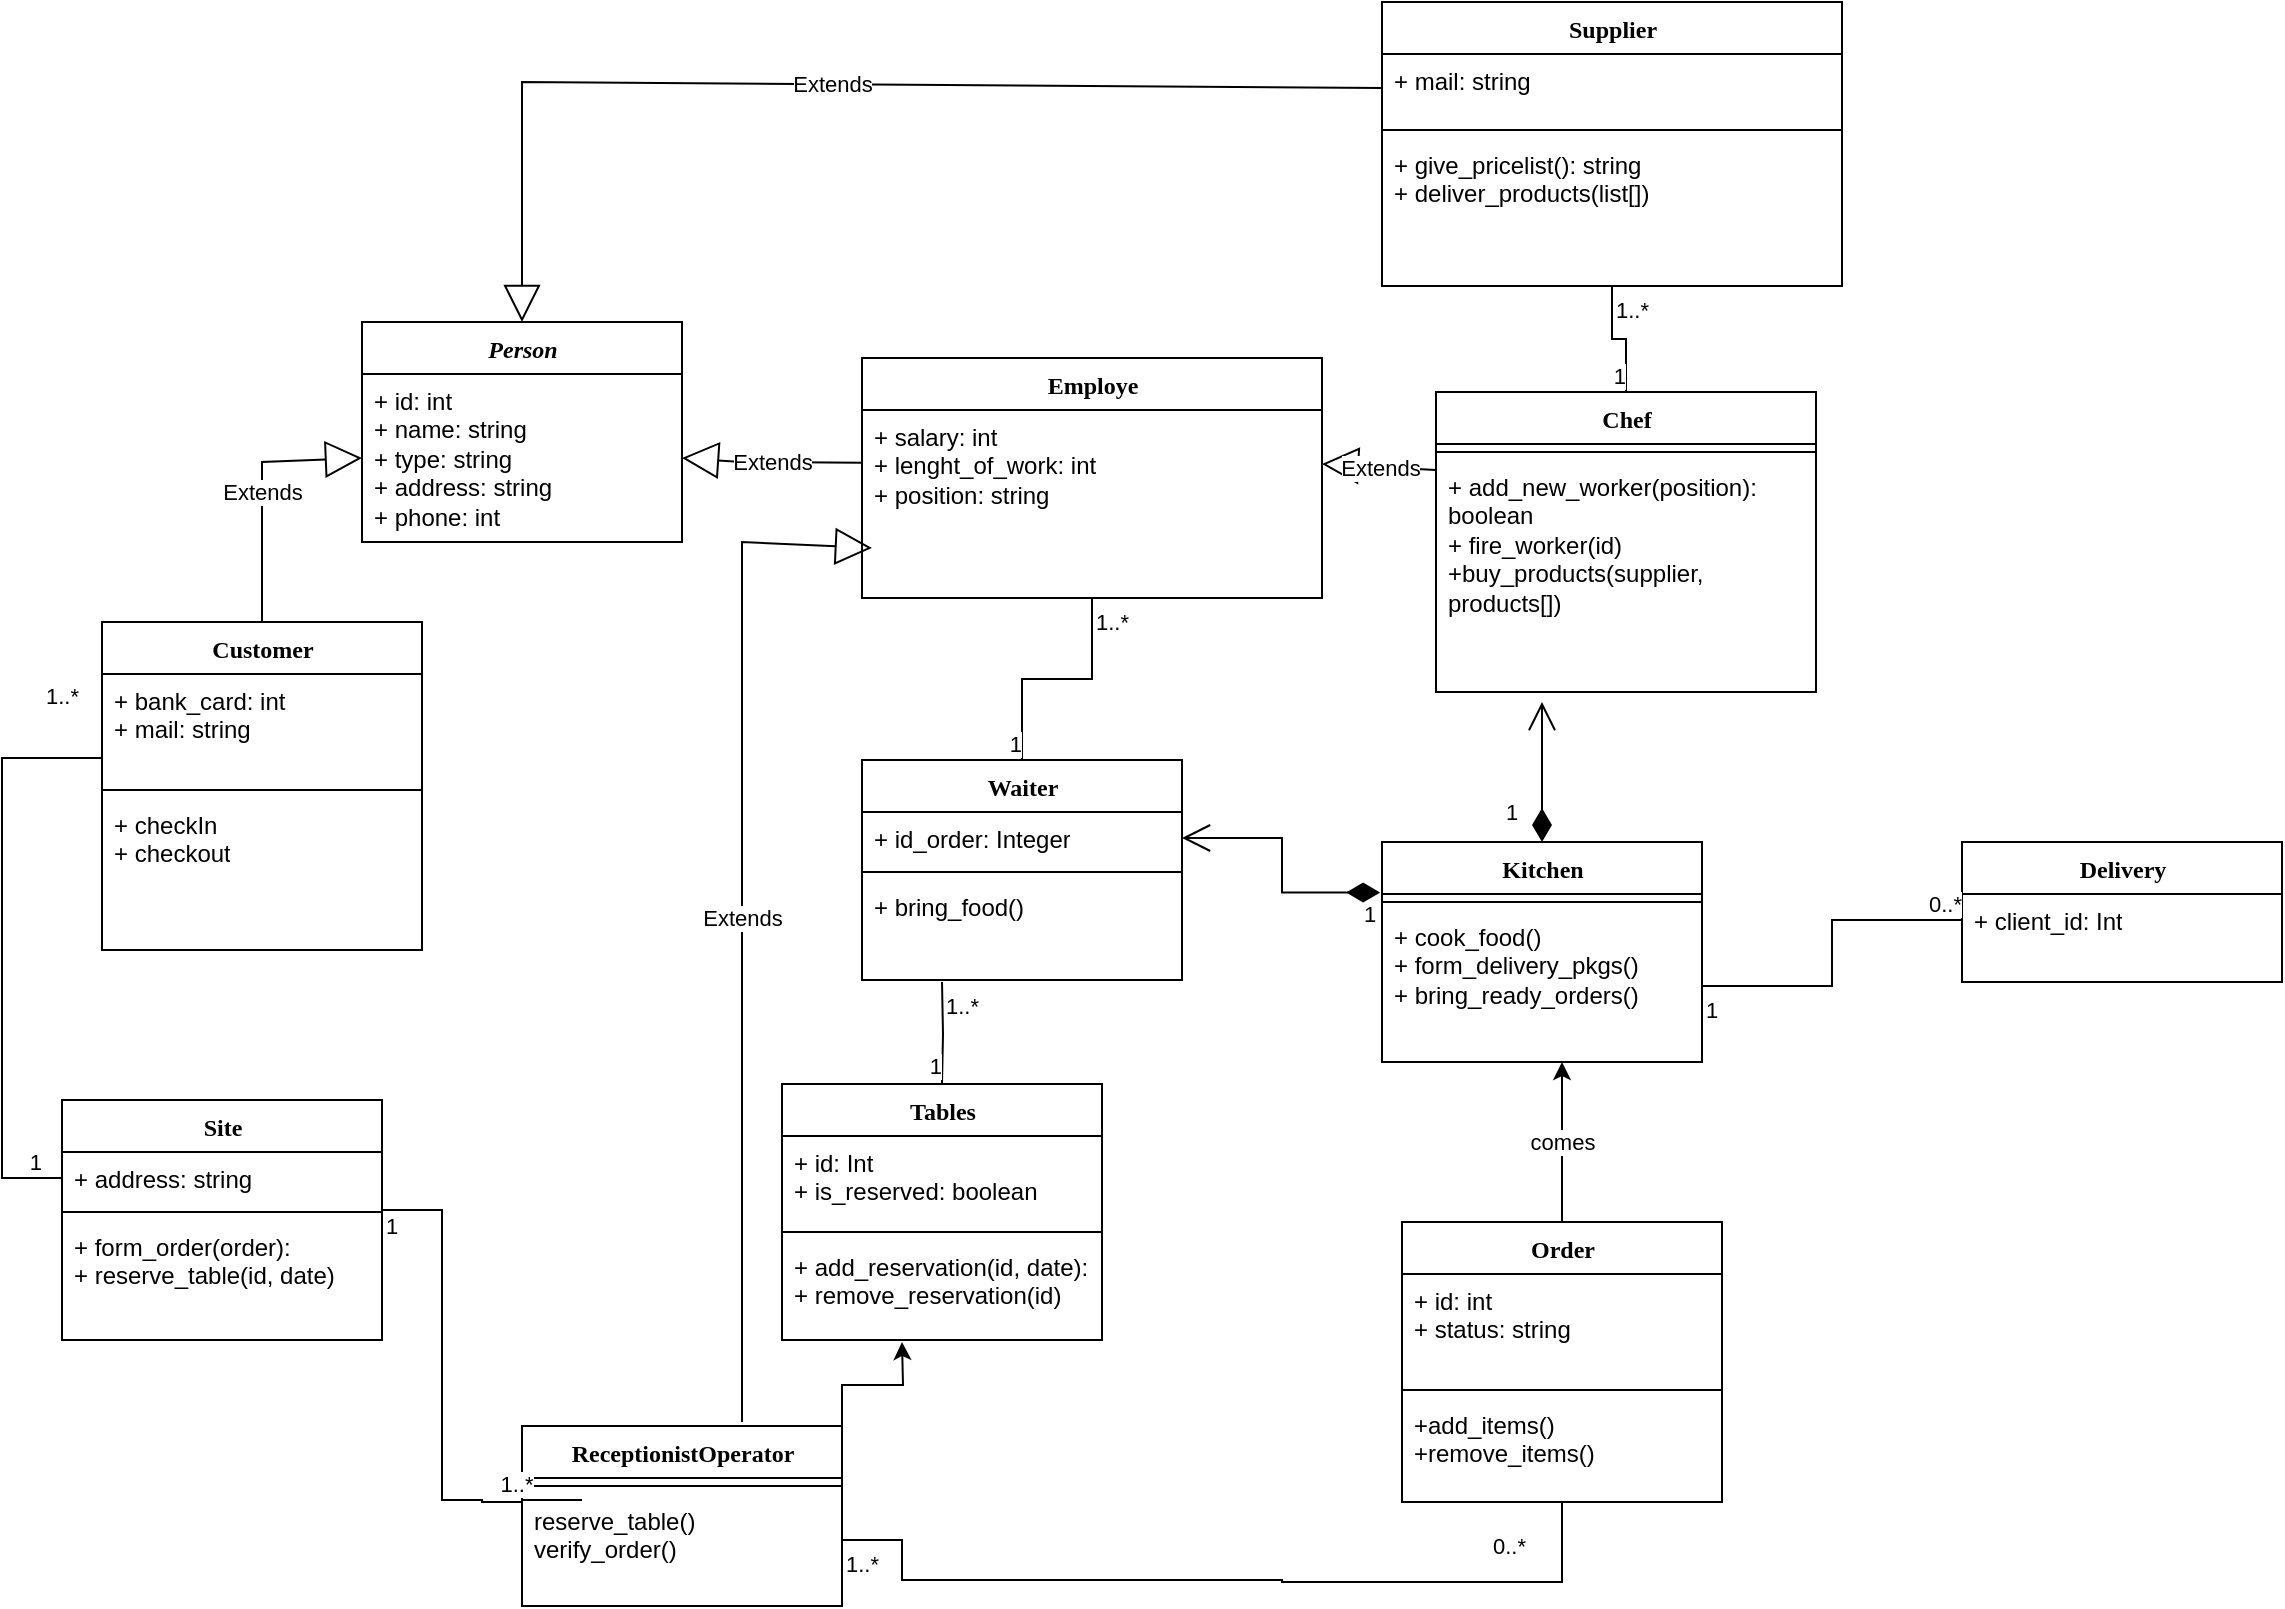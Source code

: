 <mxfile version="17.4.2" type="device"><diagram name="Page-1" id="9f46799a-70d6-7492-0946-bef42562c5a5"><mxGraphModel dx="3213" dy="2668" grid="1" gridSize="10" guides="1" tooltips="1" connect="1" arrows="1" fold="1" page="1" pageScale="1" pageWidth="1600" pageHeight="900" background="none" math="0" shadow="0"><root><mxCell id="0"/><mxCell id="1" parent="0"/><mxCell id="rAP77F7XQPA2MM8IyfoZ-177" style="edgeStyle=orthogonalEdgeStyle;rounded=0;orthogonalLoop=1;jettySize=auto;html=1;exitX=1;exitY=0;exitDx=0;exitDy=0;" edge="1" parent="1" source="rAP77F7XQPA2MM8IyfoZ-29"><mxGeometry relative="1" as="geometry"><mxPoint x="360" y="-800" as="targetPoint"/></mxGeometry></mxCell><mxCell id="rAP77F7XQPA2MM8IyfoZ-29" value="ReceptionistOperator" style="swimlane;html=1;fontStyle=1;align=center;verticalAlign=top;childLayout=stackLayout;horizontal=1;startSize=26;horizontalStack=0;resizeParent=1;resizeLast=0;collapsible=1;marginBottom=0;swimlaneFillColor=#ffffff;rounded=0;shadow=0;comic=0;labelBackgroundColor=none;strokeWidth=1;fillColor=none;fontFamily=Verdana;fontSize=12" vertex="1" parent="1"><mxGeometry x="170" y="-758" width="160" height="90" as="geometry"/></mxCell><mxCell id="rAP77F7XQPA2MM8IyfoZ-31" value="" style="line;html=1;strokeWidth=1;fillColor=none;align=left;verticalAlign=middle;spacingTop=-1;spacingLeft=3;spacingRight=3;rotatable=0;labelPosition=right;points=[];portConstraint=eastwest;" vertex="1" parent="rAP77F7XQPA2MM8IyfoZ-29"><mxGeometry y="26" width="160" height="8" as="geometry"/></mxCell><mxCell id="rAP77F7XQPA2MM8IyfoZ-32" value="&lt;div&gt;reserve_table()&lt;/div&gt;&lt;div&gt;verify_order()&lt;br&gt;&lt;/div&gt;" style="text;html=1;strokeColor=none;fillColor=none;align=left;verticalAlign=top;spacingLeft=4;spacingRight=4;whiteSpace=wrap;overflow=hidden;rotatable=0;points=[[0,0.5],[1,0.5]];portConstraint=eastwest;" vertex="1" parent="rAP77F7XQPA2MM8IyfoZ-29"><mxGeometry y="34" width="160" height="46" as="geometry"/></mxCell><mxCell id="rAP77F7XQPA2MM8IyfoZ-176" value="comes " style="edgeStyle=orthogonalEdgeStyle;rounded=0;orthogonalLoop=1;jettySize=auto;html=1;exitX=0.5;exitY=0;exitDx=0;exitDy=0;" edge="1" parent="1" source="rAP77F7XQPA2MM8IyfoZ-37"><mxGeometry relative="1" as="geometry"><mxPoint x="690" y="-940" as="targetPoint"/></mxGeometry></mxCell><mxCell id="rAP77F7XQPA2MM8IyfoZ-37" value="Order" style="swimlane;html=1;fontStyle=1;align=center;verticalAlign=top;childLayout=stackLayout;horizontal=1;startSize=26;horizontalStack=0;resizeParent=1;resizeLast=0;collapsible=1;marginBottom=0;swimlaneFillColor=#ffffff;rounded=0;shadow=0;comic=0;labelBackgroundColor=none;strokeWidth=1;fillColor=none;fontFamily=Verdana;fontSize=12" vertex="1" parent="1"><mxGeometry x="610" y="-860" width="160" height="140" as="geometry"/></mxCell><mxCell id="rAP77F7XQPA2MM8IyfoZ-38" value="&lt;div&gt;+ id: int&lt;br&gt;&lt;/div&gt;&lt;div&gt;+ status: string&lt;br&gt;&lt;/div&gt;&lt;div&gt;&lt;br&gt;&lt;/div&gt;" style="text;html=1;strokeColor=none;fillColor=none;align=left;verticalAlign=top;spacingLeft=4;spacingRight=4;whiteSpace=wrap;overflow=hidden;rotatable=0;points=[[0,0.5],[1,0.5]];portConstraint=eastwest;" vertex="1" parent="rAP77F7XQPA2MM8IyfoZ-37"><mxGeometry y="26" width="160" height="54" as="geometry"/></mxCell><mxCell id="rAP77F7XQPA2MM8IyfoZ-39" value="" style="line;html=1;strokeWidth=1;fillColor=none;align=left;verticalAlign=middle;spacingTop=-1;spacingLeft=3;spacingRight=3;rotatable=0;labelPosition=right;points=[];portConstraint=eastwest;" vertex="1" parent="rAP77F7XQPA2MM8IyfoZ-37"><mxGeometry y="80" width="160" height="8" as="geometry"/></mxCell><mxCell id="rAP77F7XQPA2MM8IyfoZ-40" value="&lt;div&gt;+add_items()&lt;/div&gt;&lt;div&gt;+remove_items()&lt;br&gt;&lt;/div&gt;" style="text;html=1;strokeColor=none;fillColor=none;align=left;verticalAlign=top;spacingLeft=4;spacingRight=4;whiteSpace=wrap;overflow=hidden;rotatable=0;points=[[0,0.5],[1,0.5]];portConstraint=eastwest;" vertex="1" parent="rAP77F7XQPA2MM8IyfoZ-37"><mxGeometry y="88" width="160" height="42" as="geometry"/></mxCell><mxCell id="rAP77F7XQPA2MM8IyfoZ-41" value="Customer" style="swimlane;html=1;fontStyle=1;align=center;verticalAlign=top;childLayout=stackLayout;horizontal=1;startSize=26;horizontalStack=0;resizeParent=1;resizeLast=0;collapsible=1;marginBottom=0;swimlaneFillColor=#ffffff;rounded=0;shadow=0;comic=0;labelBackgroundColor=none;strokeWidth=1;fillColor=none;fontFamily=Verdana;fontSize=12" vertex="1" parent="1"><mxGeometry x="-40" y="-1160" width="160" height="164" as="geometry"/></mxCell><mxCell id="rAP77F7XQPA2MM8IyfoZ-42" value="&lt;div&gt;+ bank_card: int&lt;br&gt;&lt;/div&gt;&lt;div&gt;+ mail: string&lt;/div&gt;&lt;div&gt;&lt;br&gt;&lt;/div&gt;&lt;div&gt;&lt;br&gt;&lt;/div&gt;" style="text;html=1;strokeColor=none;fillColor=none;align=left;verticalAlign=top;spacingLeft=4;spacingRight=4;whiteSpace=wrap;overflow=hidden;rotatable=0;points=[[0,0.5],[1,0.5]];portConstraint=eastwest;" vertex="1" parent="rAP77F7XQPA2MM8IyfoZ-41"><mxGeometry y="26" width="160" height="54" as="geometry"/></mxCell><mxCell id="rAP77F7XQPA2MM8IyfoZ-43" value="" style="line;html=1;strokeWidth=1;fillColor=none;align=left;verticalAlign=middle;spacingTop=-1;spacingLeft=3;spacingRight=3;rotatable=0;labelPosition=right;points=[];portConstraint=eastwest;" vertex="1" parent="rAP77F7XQPA2MM8IyfoZ-41"><mxGeometry y="80" width="160" height="8" as="geometry"/></mxCell><mxCell id="rAP77F7XQPA2MM8IyfoZ-44" value="&lt;div&gt;+ checkIn&lt;/div&gt;&lt;div&gt;+ checkout&lt;br&gt;&lt;/div&gt;" style="text;html=1;strokeColor=none;fillColor=none;align=left;verticalAlign=top;spacingLeft=4;spacingRight=4;whiteSpace=wrap;overflow=hidden;rotatable=0;points=[[0,0.5],[1,0.5]];portConstraint=eastwest;" vertex="1" parent="rAP77F7XQPA2MM8IyfoZ-41"><mxGeometry y="88" width="160" height="72" as="geometry"/></mxCell><mxCell id="rAP77F7XQPA2MM8IyfoZ-45" value="&lt;div&gt;Site&lt;/div&gt;&lt;div&gt;&lt;br&gt;&lt;/div&gt;" style="swimlane;html=1;fontStyle=1;align=center;verticalAlign=top;childLayout=stackLayout;horizontal=1;startSize=26;horizontalStack=0;resizeParent=1;resizeLast=0;collapsible=1;marginBottom=0;swimlaneFillColor=#ffffff;rounded=0;shadow=0;comic=0;labelBackgroundColor=none;strokeWidth=1;fillColor=none;fontFamily=Verdana;fontSize=12" vertex="1" parent="1"><mxGeometry x="-60" y="-921" width="160" height="120" as="geometry"/></mxCell><mxCell id="rAP77F7XQPA2MM8IyfoZ-46" value="&lt;div&gt;+ address: string&lt;/div&gt;&lt;div&gt;&lt;br&gt;&lt;/div&gt;&lt;div&gt;&lt;br&gt;&lt;/div&gt;" style="text;html=1;strokeColor=none;fillColor=none;align=left;verticalAlign=top;spacingLeft=4;spacingRight=4;whiteSpace=wrap;overflow=hidden;rotatable=0;points=[[0,0.5],[1,0.5]];portConstraint=eastwest;" vertex="1" parent="rAP77F7XQPA2MM8IyfoZ-45"><mxGeometry y="26" width="160" height="26" as="geometry"/></mxCell><mxCell id="rAP77F7XQPA2MM8IyfoZ-47" value="" style="line;html=1;strokeWidth=1;fillColor=none;align=left;verticalAlign=middle;spacingTop=-1;spacingLeft=3;spacingRight=3;rotatable=0;labelPosition=right;points=[];portConstraint=eastwest;" vertex="1" parent="rAP77F7XQPA2MM8IyfoZ-45"><mxGeometry y="52" width="160" height="8" as="geometry"/></mxCell><mxCell id="rAP77F7XQPA2MM8IyfoZ-48" value="&lt;div&gt;+ form_order(order):&lt;/div&gt;&lt;div&gt;+ reserve_table(id, date)&lt;br&gt;&lt;/div&gt;" style="text;html=1;strokeColor=none;fillColor=none;align=left;verticalAlign=top;spacingLeft=4;spacingRight=4;whiteSpace=wrap;overflow=hidden;rotatable=0;points=[[0,0.5],[1,0.5]];portConstraint=eastwest;" vertex="1" parent="rAP77F7XQPA2MM8IyfoZ-45"><mxGeometry y="60" width="160" height="50" as="geometry"/></mxCell><mxCell id="rAP77F7XQPA2MM8IyfoZ-49" value="Tables" style="swimlane;html=1;fontStyle=1;align=center;verticalAlign=top;childLayout=stackLayout;horizontal=1;startSize=26;horizontalStack=0;resizeParent=1;resizeLast=0;collapsible=1;marginBottom=0;swimlaneFillColor=#ffffff;rounded=0;shadow=0;comic=0;labelBackgroundColor=none;strokeWidth=1;fillColor=none;fontFamily=Verdana;fontSize=12" vertex="1" parent="1"><mxGeometry x="300" y="-929" width="160" height="128" as="geometry"/></mxCell><mxCell id="rAP77F7XQPA2MM8IyfoZ-50" value="&lt;div&gt;+ id: Int&lt;/div&gt;&lt;div&gt;+ is_reserved: boolean&lt;br&gt;&lt;/div&gt;&lt;div&gt;&lt;br&gt;&lt;/div&gt;&lt;div&gt;&lt;br&gt;&lt;/div&gt;" style="text;html=1;strokeColor=none;fillColor=none;align=left;verticalAlign=top;spacingLeft=4;spacingRight=4;whiteSpace=wrap;overflow=hidden;rotatable=0;points=[[0,0.5],[1,0.5]];portConstraint=eastwest;" vertex="1" parent="rAP77F7XQPA2MM8IyfoZ-49"><mxGeometry y="26" width="160" height="44" as="geometry"/></mxCell><mxCell id="rAP77F7XQPA2MM8IyfoZ-51" value="" style="line;html=1;strokeWidth=1;fillColor=none;align=left;verticalAlign=middle;spacingTop=-1;spacingLeft=3;spacingRight=3;rotatable=0;labelPosition=right;points=[];portConstraint=eastwest;" vertex="1" parent="rAP77F7XQPA2MM8IyfoZ-49"><mxGeometry y="70" width="160" height="8" as="geometry"/></mxCell><mxCell id="rAP77F7XQPA2MM8IyfoZ-52" value="&lt;div&gt;+ add_reservation(id, date):&lt;/div&gt;&lt;div&gt;+ remove_reservation(id)&lt;br&gt; &lt;/div&gt;" style="text;html=1;strokeColor=none;fillColor=none;align=left;verticalAlign=top;spacingLeft=4;spacingRight=4;whiteSpace=wrap;overflow=hidden;rotatable=0;points=[[0,0.5],[1,0.5]];portConstraint=eastwest;" vertex="1" parent="rAP77F7XQPA2MM8IyfoZ-49"><mxGeometry y="78" width="160" height="42" as="geometry"/></mxCell><mxCell id="rAP77F7XQPA2MM8IyfoZ-75" value="Waiter" style="swimlane;html=1;fontStyle=1;align=center;verticalAlign=top;childLayout=stackLayout;horizontal=1;startSize=26;horizontalStack=0;resizeParent=1;resizeLast=0;collapsible=1;marginBottom=0;swimlaneFillColor=#ffffff;rounded=0;shadow=0;comic=0;labelBackgroundColor=none;strokeWidth=1;fillColor=none;fontFamily=Verdana;fontSize=12" vertex="1" parent="1"><mxGeometry x="340" y="-1091" width="160" height="110" as="geometry"/></mxCell><mxCell id="rAP77F7XQPA2MM8IyfoZ-76" value="&lt;div&gt;+ id_order: Integer&lt;/div&gt;&lt;div&gt;&lt;br&gt;&lt;/div&gt;&lt;div&gt;&lt;br&gt;&lt;/div&gt;" style="text;html=1;strokeColor=none;fillColor=none;align=left;verticalAlign=top;spacingLeft=4;spacingRight=4;whiteSpace=wrap;overflow=hidden;rotatable=0;points=[[0,0.5],[1,0.5]];portConstraint=eastwest;" vertex="1" parent="rAP77F7XQPA2MM8IyfoZ-75"><mxGeometry y="26" width="160" height="26" as="geometry"/></mxCell><mxCell id="rAP77F7XQPA2MM8IyfoZ-77" value="" style="line;html=1;strokeWidth=1;fillColor=none;align=left;verticalAlign=middle;spacingTop=-1;spacingLeft=3;spacingRight=3;rotatable=0;labelPosition=right;points=[];portConstraint=eastwest;" vertex="1" parent="rAP77F7XQPA2MM8IyfoZ-75"><mxGeometry y="52" width="160" height="8" as="geometry"/></mxCell><mxCell id="rAP77F7XQPA2MM8IyfoZ-78" value="+ bring_food()" style="text;html=1;strokeColor=none;fillColor=none;align=left;verticalAlign=top;spacingLeft=4;spacingRight=4;whiteSpace=wrap;overflow=hidden;rotatable=0;points=[[0,0.5],[1,0.5]];portConstraint=eastwest;" vertex="1" parent="rAP77F7XQPA2MM8IyfoZ-75"><mxGeometry y="60" width="160" height="26" as="geometry"/></mxCell><mxCell id="rAP77F7XQPA2MM8IyfoZ-89" value="Kitchen" style="swimlane;html=1;fontStyle=1;align=center;verticalAlign=top;childLayout=stackLayout;horizontal=1;startSize=26;horizontalStack=0;resizeParent=1;resizeLast=0;collapsible=1;marginBottom=0;swimlaneFillColor=#ffffff;rounded=0;shadow=0;comic=0;labelBackgroundColor=none;strokeWidth=1;fillColor=none;fontFamily=Verdana;fontSize=12" vertex="1" parent="1"><mxGeometry x="600" y="-1050" width="160" height="110" as="geometry"/></mxCell><mxCell id="rAP77F7XQPA2MM8IyfoZ-91" value="" style="line;html=1;strokeWidth=1;fillColor=none;align=left;verticalAlign=middle;spacingTop=-1;spacingLeft=3;spacingRight=3;rotatable=0;labelPosition=right;points=[];portConstraint=eastwest;" vertex="1" parent="rAP77F7XQPA2MM8IyfoZ-89"><mxGeometry y="26" width="160" height="8" as="geometry"/></mxCell><mxCell id="rAP77F7XQPA2MM8IyfoZ-92" value="&lt;div&gt;+ cook_food()&lt;/div&gt;&lt;div&gt;+ form_delivery_pkgs()&lt;br&gt;&lt;/div&gt;&lt;div&gt;+ bring_ready_orders()&lt;br&gt;&lt;/div&gt;" style="text;html=1;strokeColor=none;fillColor=none;align=left;verticalAlign=top;spacingLeft=4;spacingRight=4;whiteSpace=wrap;overflow=hidden;rotatable=0;points=[[0,0.5],[1,0.5]];portConstraint=eastwest;" vertex="1" parent="rAP77F7XQPA2MM8IyfoZ-89"><mxGeometry y="34" width="160" height="76" as="geometry"/></mxCell><mxCell id="rAP77F7XQPA2MM8IyfoZ-93" value="Delivery" style="swimlane;html=1;fontStyle=1;align=center;verticalAlign=top;childLayout=stackLayout;horizontal=1;startSize=26;horizontalStack=0;resizeParent=1;resizeLast=0;collapsible=1;marginBottom=0;swimlaneFillColor=#ffffff;rounded=0;shadow=0;comic=0;labelBackgroundColor=none;strokeWidth=1;fillColor=none;fontFamily=Verdana;fontSize=12" vertex="1" parent="1"><mxGeometry x="890" y="-1050" width="160" height="70" as="geometry"/></mxCell><mxCell id="rAP77F7XQPA2MM8IyfoZ-94" value="&lt;div&gt;+ client_id: Int&lt;/div&gt;&lt;div&gt;&lt;br&gt;&lt;/div&gt;&lt;div&gt;&lt;br&gt;&lt;/div&gt;" style="text;html=1;strokeColor=none;fillColor=none;align=left;verticalAlign=top;spacingLeft=4;spacingRight=4;whiteSpace=wrap;overflow=hidden;rotatable=0;points=[[0,0.5],[1,0.5]];portConstraint=eastwest;" vertex="1" parent="rAP77F7XQPA2MM8IyfoZ-93"><mxGeometry y="26" width="160" height="26" as="geometry"/></mxCell><mxCell id="rAP77F7XQPA2MM8IyfoZ-105" value="Employe" style="swimlane;html=1;fontStyle=1;align=center;verticalAlign=top;childLayout=stackLayout;horizontal=1;startSize=26;horizontalStack=0;resizeParent=1;resizeLast=0;collapsible=1;marginBottom=0;swimlaneFillColor=#ffffff;rounded=0;shadow=0;comic=0;labelBackgroundColor=none;strokeWidth=1;fillColor=none;fontFamily=Verdana;fontSize=12" vertex="1" parent="1"><mxGeometry x="340" y="-1292" width="230" height="120" as="geometry"/></mxCell><mxCell id="rAP77F7XQPA2MM8IyfoZ-106" value="&lt;div&gt;+ salary: int&lt;br&gt;&lt;/div&gt;&lt;div&gt;+ lenght_of_work: int&lt;br&gt;&lt;/div&gt;&lt;div&gt;+ position: string&lt;br&gt;&lt;/div&gt;" style="text;html=1;strokeColor=none;fillColor=none;align=left;verticalAlign=top;spacingLeft=4;spacingRight=4;whiteSpace=wrap;overflow=hidden;rotatable=0;points=[[0,0.5],[1,0.5]];portConstraint=eastwest;" vertex="1" parent="rAP77F7XQPA2MM8IyfoZ-105"><mxGeometry y="26" width="230" height="54" as="geometry"/></mxCell><mxCell id="rAP77F7XQPA2MM8IyfoZ-109" value="&lt;i&gt;Person&lt;/i&gt;" style="swimlane;html=1;fontStyle=1;align=center;verticalAlign=top;childLayout=stackLayout;horizontal=1;startSize=26;horizontalStack=0;resizeParent=1;resizeLast=0;collapsible=1;marginBottom=0;swimlaneFillColor=#ffffff;rounded=0;shadow=0;comic=0;labelBackgroundColor=none;strokeWidth=1;fillColor=none;fontFamily=Verdana;fontSize=12" vertex="1" parent="1"><mxGeometry x="90" y="-1310" width="160" height="110" as="geometry"/></mxCell><mxCell id="rAP77F7XQPA2MM8IyfoZ-110" value="&lt;div&gt;+ id: int&lt;br&gt;&lt;/div&gt;&lt;div&gt;+ name: string &lt;br&gt;&lt;/div&gt;&lt;div&gt;+ type: string&lt;br&gt;&lt;/div&gt;&lt;div&gt;+ address: string&lt;br&gt;&lt;/div&gt;&lt;div&gt;+ phone: int&lt;br&gt;&lt;/div&gt;" style="text;html=1;strokeColor=none;fillColor=none;align=left;verticalAlign=top;spacingLeft=4;spacingRight=4;whiteSpace=wrap;overflow=hidden;rotatable=0;points=[[0,0.5],[1,0.5]];portConstraint=eastwest;" vertex="1" parent="rAP77F7XQPA2MM8IyfoZ-109"><mxGeometry y="26" width="160" height="84" as="geometry"/></mxCell><mxCell id="rAP77F7XQPA2MM8IyfoZ-117" value="Extends" style="endArrow=block;endSize=16;endFill=0;html=1;rounded=0;exitX=0.5;exitY=0;exitDx=0;exitDy=0;entryX=0;entryY=0.5;entryDx=0;entryDy=0;" edge="1" parent="1" source="rAP77F7XQPA2MM8IyfoZ-41" target="rAP77F7XQPA2MM8IyfoZ-110"><mxGeometry width="160" relative="1" as="geometry"><mxPoint x="260" y="-800" as="sourcePoint"/><mxPoint x="280" y="-990" as="targetPoint"/><Array as="points"><mxPoint x="40" y="-1240"/></Array></mxGeometry></mxCell><mxCell id="rAP77F7XQPA2MM8IyfoZ-118" value="Extends" style="endArrow=block;endSize=16;endFill=0;html=1;rounded=0;entryX=1;entryY=0.5;entryDx=0;entryDy=0;" edge="1" parent="1" source="rAP77F7XQPA2MM8IyfoZ-106" target="rAP77F7XQPA2MM8IyfoZ-110"><mxGeometry width="160" relative="1" as="geometry"><mxPoint x="280" y="-1110" as="sourcePoint"/><mxPoint x="340" y="-990" as="targetPoint"/><Array as="points"><mxPoint x="280" y="-1240"/></Array></mxGeometry></mxCell><mxCell id="rAP77F7XQPA2MM8IyfoZ-119" value="Extends" style="endArrow=block;endSize=16;endFill=0;html=1;rounded=0;exitX=0.75;exitY=0;exitDx=0;exitDy=0;entryX=0.031;entryY=1.036;entryDx=0;entryDy=0;entryPerimeter=0;" edge="1" parent="1"><mxGeometry width="160" relative="1" as="geometry"><mxPoint x="280" y="-760" as="sourcePoint"/><mxPoint x="344.96" y="-1196.976" as="targetPoint"/><Array as="points"><mxPoint x="280" y="-1200"/></Array></mxGeometry></mxCell><mxCell id="rAP77F7XQPA2MM8IyfoZ-128" value="Chef" style="swimlane;html=1;fontStyle=1;align=center;verticalAlign=top;childLayout=stackLayout;horizontal=1;startSize=26;horizontalStack=0;resizeParent=1;resizeLast=0;collapsible=1;marginBottom=0;swimlaneFillColor=#ffffff;rounded=0;shadow=0;comic=0;labelBackgroundColor=none;strokeWidth=1;fillColor=none;fontFamily=Verdana;fontSize=12" vertex="1" parent="1"><mxGeometry x="627" y="-1275" width="190" height="150" as="geometry"/></mxCell><mxCell id="rAP77F7XQPA2MM8IyfoZ-130" value="" style="line;html=1;strokeWidth=1;fillColor=none;align=left;verticalAlign=middle;spacingTop=-1;spacingLeft=3;spacingRight=3;rotatable=0;labelPosition=right;points=[];portConstraint=eastwest;" vertex="1" parent="rAP77F7XQPA2MM8IyfoZ-128"><mxGeometry y="26" width="190" height="8" as="geometry"/></mxCell><mxCell id="rAP77F7XQPA2MM8IyfoZ-131" value="&lt;div&gt;+ add_new_worker(position): boolean&lt;br&gt;&lt;/div&gt;&lt;div&gt;+ fire_worker(id)&lt;br&gt;&lt;/div&gt;&lt;div&gt;+buy_products(supplier, products[])&lt;br&gt;&lt;/div&gt;" style="text;html=1;strokeColor=none;fillColor=none;align=left;verticalAlign=top;spacingLeft=4;spacingRight=4;whiteSpace=wrap;overflow=hidden;rotatable=0;points=[[0,0.5],[1,0.5]];portConstraint=eastwest;" vertex="1" parent="rAP77F7XQPA2MM8IyfoZ-128"><mxGeometry y="34" width="190" height="90" as="geometry"/></mxCell><mxCell id="rAP77F7XQPA2MM8IyfoZ-132" value="Supplier" style="swimlane;html=1;fontStyle=1;align=center;verticalAlign=top;childLayout=stackLayout;horizontal=1;startSize=26;horizontalStack=0;resizeParent=1;resizeLast=0;collapsible=1;marginBottom=0;swimlaneFillColor=#ffffff;rounded=0;shadow=0;comic=0;labelBackgroundColor=none;strokeWidth=1;fillColor=none;fontFamily=Verdana;fontSize=12" vertex="1" parent="1"><mxGeometry x="600" y="-1470" width="230" height="142" as="geometry"/></mxCell><mxCell id="rAP77F7XQPA2MM8IyfoZ-133" value="&lt;div&gt;+ mail: string&lt;/div&gt;&lt;div&gt;&lt;br&gt;&lt;/div&gt;&lt;div&gt;&lt;br&gt;&lt;/div&gt;&lt;div&gt;&lt;br&gt;&lt;/div&gt;" style="text;html=1;strokeColor=none;fillColor=none;align=left;verticalAlign=top;spacingLeft=4;spacingRight=4;whiteSpace=wrap;overflow=hidden;rotatable=0;points=[[0,0.5],[1,0.5]];portConstraint=eastwest;" vertex="1" parent="rAP77F7XQPA2MM8IyfoZ-132"><mxGeometry y="26" width="230" height="34" as="geometry"/></mxCell><mxCell id="rAP77F7XQPA2MM8IyfoZ-134" value="" style="line;html=1;strokeWidth=1;fillColor=none;align=left;verticalAlign=middle;spacingTop=-1;spacingLeft=3;spacingRight=3;rotatable=0;labelPosition=right;points=[];portConstraint=eastwest;" vertex="1" parent="rAP77F7XQPA2MM8IyfoZ-132"><mxGeometry y="60" width="230" height="8" as="geometry"/></mxCell><mxCell id="rAP77F7XQPA2MM8IyfoZ-135" value="&lt;div&gt;+ give_pricelist(): string&lt;/div&gt;&lt;div&gt;+ deliver_products(list[])&lt;br&gt;&lt;/div&gt;" style="text;html=1;strokeColor=none;fillColor=none;align=left;verticalAlign=top;spacingLeft=4;spacingRight=4;whiteSpace=wrap;overflow=hidden;rotatable=0;points=[[0,0.5],[1,0.5]];portConstraint=eastwest;" vertex="1" parent="rAP77F7XQPA2MM8IyfoZ-132"><mxGeometry y="68" width="230" height="52" as="geometry"/></mxCell><mxCell id="rAP77F7XQPA2MM8IyfoZ-142" value="" style="endArrow=none;html=1;edgeStyle=orthogonalEdgeStyle;rounded=0;exitX=0.5;exitY=1;exitDx=0;exitDy=0;entryX=0.5;entryY=0;entryDx=0;entryDy=0;" edge="1" parent="1" source="rAP77F7XQPA2MM8IyfoZ-132" target="rAP77F7XQPA2MM8IyfoZ-128"><mxGeometry relative="1" as="geometry"><mxPoint x="350" y="-1140" as="sourcePoint"/><mxPoint x="510" y="-1140" as="targetPoint"/></mxGeometry></mxCell><mxCell id="rAP77F7XQPA2MM8IyfoZ-143" value="1..*" style="edgeLabel;resizable=0;html=1;align=left;verticalAlign=bottom;" connectable="0" vertex="1" parent="rAP77F7XQPA2MM8IyfoZ-142"><mxGeometry x="-1" relative="1" as="geometry"><mxPoint y="20" as="offset"/></mxGeometry></mxCell><mxCell id="rAP77F7XQPA2MM8IyfoZ-144" value="1" style="edgeLabel;resizable=0;html=1;align=right;verticalAlign=bottom;" connectable="0" vertex="1" parent="rAP77F7XQPA2MM8IyfoZ-142"><mxGeometry x="1" relative="1" as="geometry"/></mxCell><mxCell id="rAP77F7XQPA2MM8IyfoZ-145" value="" style="endArrow=none;html=1;edgeStyle=orthogonalEdgeStyle;rounded=0;exitX=0.5;exitY=1;exitDx=0;exitDy=0;entryX=0.5;entryY=0;entryDx=0;entryDy=0;" edge="1" parent="1" source="rAP77F7XQPA2MM8IyfoZ-105" target="rAP77F7XQPA2MM8IyfoZ-75"><mxGeometry relative="1" as="geometry"><mxPoint x="690" y="-1330" as="sourcePoint"/><mxPoint x="690" y="-1270" as="targetPoint"/></mxGeometry></mxCell><mxCell id="rAP77F7XQPA2MM8IyfoZ-146" value="1..*" style="edgeLabel;resizable=0;html=1;align=left;verticalAlign=bottom;" connectable="0" vertex="1" parent="rAP77F7XQPA2MM8IyfoZ-145"><mxGeometry x="-1" relative="1" as="geometry"><mxPoint y="20" as="offset"/></mxGeometry></mxCell><mxCell id="rAP77F7XQPA2MM8IyfoZ-147" value="1" style="edgeLabel;resizable=0;html=1;align=right;verticalAlign=bottom;" connectable="0" vertex="1" parent="rAP77F7XQPA2MM8IyfoZ-145"><mxGeometry x="1" relative="1" as="geometry"/></mxCell><mxCell id="rAP77F7XQPA2MM8IyfoZ-155" value="1..*" style="endArrow=none;html=1;edgeStyle=orthogonalEdgeStyle;rounded=0;exitX=1;exitY=1.115;exitDx=0;exitDy=0;entryX=0;entryY=0.5;entryDx=0;entryDy=0;exitPerimeter=0;" edge="1" parent="1" source="rAP77F7XQPA2MM8IyfoZ-46"><mxGeometry x="0.726" y="9" relative="1" as="geometry"><mxPoint x="110" y="-721" as="sourcePoint"/><mxPoint x="200" y="-721" as="targetPoint"/><Array as="points"><mxPoint x="130" y="-866"/><mxPoint x="130" y="-721"/><mxPoint x="150" y="-721"/><mxPoint x="150" y="-720"/><mxPoint x="170" y="-720"/><mxPoint x="170" y="-721"/></Array><mxPoint as="offset"/></mxGeometry></mxCell><mxCell id="rAP77F7XQPA2MM8IyfoZ-156" value="1" style="edgeLabel;resizable=0;html=1;align=left;verticalAlign=bottom;" connectable="0" vertex="1" parent="rAP77F7XQPA2MM8IyfoZ-155"><mxGeometry x="-1" relative="1" as="geometry"><mxPoint y="17" as="offset"/></mxGeometry></mxCell><mxCell id="rAP77F7XQPA2MM8IyfoZ-173" value="1" style="endArrow=open;html=1;endSize=12;startArrow=diamondThin;startSize=14;startFill=1;edgeStyle=orthogonalEdgeStyle;align=left;verticalAlign=bottom;rounded=0;exitX=0.5;exitY=0;exitDx=0;exitDy=0;" edge="1" parent="1"><mxGeometry x="-0.833" y="20" relative="1" as="geometry"><mxPoint x="680" y="-1050" as="sourcePoint"/><mxPoint x="680" y="-1120" as="targetPoint"/><mxPoint as="offset"/></mxGeometry></mxCell><mxCell id="rAP77F7XQPA2MM8IyfoZ-174" value="1" style="endArrow=open;html=1;endSize=12;startArrow=diamondThin;startSize=14;startFill=1;edgeStyle=orthogonalEdgeStyle;align=left;verticalAlign=bottom;rounded=0;exitX=-0.006;exitY=-0.115;exitDx=0;exitDy=0;exitPerimeter=0;" edge="1" parent="1" source="rAP77F7XQPA2MM8IyfoZ-92" target="rAP77F7XQPA2MM8IyfoZ-76"><mxGeometry x="-0.833" y="20" relative="1" as="geometry"><mxPoint x="690" y="-1040" as="sourcePoint"/><mxPoint x="690" y="-1160" as="targetPoint"/><mxPoint as="offset"/></mxGeometry></mxCell><mxCell id="rAP77F7XQPA2MM8IyfoZ-175" value="Extends" style="endArrow=block;endSize=16;endFill=0;html=1;rounded=0;exitX=0;exitY=0.5;exitDx=0;exitDy=0;entryX=0.5;entryY=0;entryDx=0;entryDy=0;" edge="1" parent="1" source="rAP77F7XQPA2MM8IyfoZ-133" target="rAP77F7XQPA2MM8IyfoZ-109"><mxGeometry width="160" relative="1" as="geometry"><mxPoint x="50" y="-1150" as="sourcePoint"/><mxPoint x="100" y="-1232" as="targetPoint"/><Array as="points"><mxPoint x="170" y="-1430"/></Array></mxGeometry></mxCell><mxCell id="rAP77F7XQPA2MM8IyfoZ-166" value="" style="endArrow=none;html=1;edgeStyle=orthogonalEdgeStyle;rounded=0;exitX=1;exitY=0.5;exitDx=0;exitDy=0;entryX=0.5;entryY=1;entryDx=0;entryDy=0;" edge="1" parent="1" source="rAP77F7XQPA2MM8IyfoZ-32" target="rAP77F7XQPA2MM8IyfoZ-37"><mxGeometry relative="1" as="geometry"><mxPoint x="520" y="-681" as="sourcePoint"/><mxPoint x="620" y="-790" as="targetPoint"/><Array as="points"><mxPoint x="360" y="-681"/><mxPoint x="550" y="-681"/><mxPoint x="550" y="-680"/><mxPoint x="690" y="-680"/></Array></mxGeometry></mxCell><mxCell id="rAP77F7XQPA2MM8IyfoZ-167" value="1..*" style="edgeLabel;resizable=0;html=1;align=left;verticalAlign=bottom;" connectable="0" vertex="1" parent="rAP77F7XQPA2MM8IyfoZ-166"><mxGeometry x="-1" relative="1" as="geometry"><mxPoint y="20" as="offset"/></mxGeometry></mxCell><mxCell id="rAP77F7XQPA2MM8IyfoZ-168" value="0..*" style="edgeLabel;resizable=0;html=1;align=right;verticalAlign=bottom;" connectable="0" vertex="1" parent="rAP77F7XQPA2MM8IyfoZ-166"><mxGeometry x="1" relative="1" as="geometry"><mxPoint x="-18" y="30" as="offset"/></mxGeometry></mxCell><mxCell id="rAP77F7XQPA2MM8IyfoZ-178" value="" style="endArrow=none;html=1;edgeStyle=orthogonalEdgeStyle;rounded=0;entryX=0.5;entryY=0;entryDx=0;entryDy=0;" edge="1" parent="1" target="rAP77F7XQPA2MM8IyfoZ-49"><mxGeometry relative="1" as="geometry"><mxPoint x="380" y="-980" as="sourcePoint"/><mxPoint x="430" y="-1070" as="targetPoint"/></mxGeometry></mxCell><mxCell id="rAP77F7XQPA2MM8IyfoZ-179" value="1..*" style="edgeLabel;resizable=0;html=1;align=left;verticalAlign=bottom;" connectable="0" vertex="1" parent="rAP77F7XQPA2MM8IyfoZ-178"><mxGeometry x="-1" relative="1" as="geometry"><mxPoint y="20" as="offset"/></mxGeometry></mxCell><mxCell id="rAP77F7XQPA2MM8IyfoZ-180" value="1" style="edgeLabel;resizable=0;html=1;align=right;verticalAlign=bottom;" connectable="0" vertex="1" parent="rAP77F7XQPA2MM8IyfoZ-178"><mxGeometry x="1" relative="1" as="geometry"/></mxCell><mxCell id="rAP77F7XQPA2MM8IyfoZ-183" value="" style="endArrow=none;html=1;edgeStyle=orthogonalEdgeStyle;rounded=0;exitX=0;exitY=0.5;exitDx=0;exitDy=0;entryX=0;entryY=0.5;entryDx=0;entryDy=0;" edge="1" parent="1" source="rAP77F7XQPA2MM8IyfoZ-42" target="rAP77F7XQPA2MM8IyfoZ-46"><mxGeometry relative="1" as="geometry"><mxPoint x="465" y="-1136" as="sourcePoint"/><mxPoint x="430" y="-1081" as="targetPoint"/><Array as="points"><mxPoint x="-90" y="-1092"/><mxPoint x="-90" y="-882"/></Array></mxGeometry></mxCell><mxCell id="rAP77F7XQPA2MM8IyfoZ-184" value="1..*" style="edgeLabel;resizable=0;html=1;align=left;verticalAlign=bottom;" connectable="0" vertex="1" parent="rAP77F7XQPA2MM8IyfoZ-183"><mxGeometry x="-1" relative="1" as="geometry"><mxPoint x="-30" y="-8" as="offset"/></mxGeometry></mxCell><mxCell id="rAP77F7XQPA2MM8IyfoZ-185" value="1" style="edgeLabel;resizable=0;html=1;align=right;verticalAlign=bottom;" connectable="0" vertex="1" parent="rAP77F7XQPA2MM8IyfoZ-183"><mxGeometry x="1" relative="1" as="geometry"><mxPoint x="-10" as="offset"/></mxGeometry></mxCell><mxCell id="rAP77F7XQPA2MM8IyfoZ-186" value="Extends" style="endArrow=block;endSize=16;endFill=0;html=1;rounded=0;entryX=1;entryY=0.5;entryDx=0;entryDy=0;exitX=0;exitY=0.5;exitDx=0;exitDy=0;" edge="1" parent="1" target="rAP77F7XQPA2MM8IyfoZ-106"><mxGeometry width="160" relative="1" as="geometry"><mxPoint x="627" y="-1236" as="sourcePoint"/><mxPoint x="260" y="-1232" as="targetPoint"/><Array as="points"/></mxGeometry></mxCell><mxCell id="rAP77F7XQPA2MM8IyfoZ-187" value="" style="endArrow=none;html=1;edgeStyle=orthogonalEdgeStyle;rounded=0;exitX=1;exitY=0.5;exitDx=0;exitDy=0;entryX=0;entryY=0.5;entryDx=0;entryDy=0;" edge="1" parent="1" source="rAP77F7XQPA2MM8IyfoZ-92" target="rAP77F7XQPA2MM8IyfoZ-94"><mxGeometry relative="1" as="geometry"><mxPoint x="725" y="-1318" as="sourcePoint"/><mxPoint x="732" y="-1265" as="targetPoint"/></mxGeometry></mxCell><mxCell id="rAP77F7XQPA2MM8IyfoZ-188" value="1" style="edgeLabel;resizable=0;html=1;align=left;verticalAlign=bottom;" connectable="0" vertex="1" parent="rAP77F7XQPA2MM8IyfoZ-187"><mxGeometry x="-1" relative="1" as="geometry"><mxPoint y="20" as="offset"/></mxGeometry></mxCell><mxCell id="rAP77F7XQPA2MM8IyfoZ-189" value="0..*" style="edgeLabel;resizable=0;html=1;align=right;verticalAlign=bottom;" connectable="0" vertex="1" parent="rAP77F7XQPA2MM8IyfoZ-187"><mxGeometry x="1" relative="1" as="geometry"/></mxCell></root></mxGraphModel></diagram></mxfile>
